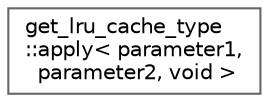 digraph "类继承关系图"
{
 // LATEX_PDF_SIZE
  bgcolor="transparent";
  edge [fontname=Helvetica,fontsize=10,labelfontname=Helvetica,labelfontsize=10];
  node [fontname=Helvetica,fontsize=10,shape=box,height=0.2,width=0.4];
  rankdir="LR";
  Node0 [id="Node000000",label="get_lru_cache_type\l::apply\< parameter1,\l parameter2, void \>",height=0.2,width=0.4,color="grey40", fillcolor="white", style="filled",URL="$structget__lru__cache__type_1_1apply_3_01parameter1_00_01parameter2_00_01void_01_4.html",tooltip=" "];
}
